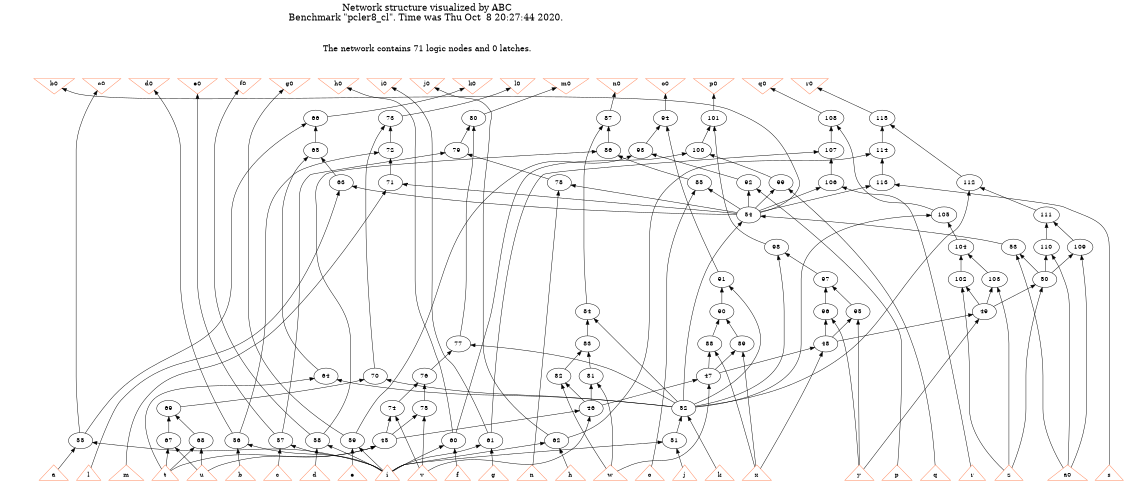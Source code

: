 # Network structure generated by ABC

digraph network {
size = "7.5,10";
center = true;
edge [dir = back];

{
  node [shape = plaintext];
  edge [style = invis];
  LevelTitle1 [label=""];
  LevelTitle2 [label=""];
  Level12 [label = ""];
  Level11 [label = ""];
  Level10 [label = ""];
  Level9 [label = ""];
  Level8 [label = ""];
  Level7 [label = ""];
  Level6 [label = ""];
  Level5 [label = ""];
  Level4 [label = ""];
  Level3 [label = ""];
  Level2 [label = ""];
  Level1 [label = ""];
  Level0 [label = ""];
  LevelTitle1 ->  LevelTitle2 ->  Level12 ->  Level11 ->  Level10 ->  Level9 ->  Level8 ->  Level7 ->  Level6 ->  Level5 ->  Level4 ->  Level3 ->  Level2 ->  Level1 ->  Level0;
}

{
  rank = same;
  LevelTitle1;
  title1 [shape=plaintext,
          fontsize=20,
          fontname = "Times-Roman",
          label="Network structure visualized by ABC\nBenchmark \"pcler8_cl\". Time was Thu Oct  8 20:27:44 2020. "
         ];
}

{
  rank = same;
  LevelTitle2;
  title2 [shape=plaintext,
          fontsize=18,
          fontname = "Times-Roman",
          label="The network contains 71 logic nodes and 0 latches.\n"
         ];
}

{
  rank = same;
  Level12;
  Node28 [label = "b0", shape = invtriangle, color = coral, fillcolor = coral];
  Node29 [label = "c0", shape = invtriangle, color = coral, fillcolor = coral];
  Node30 [label = "d0", shape = invtriangle, color = coral, fillcolor = coral];
  Node31 [label = "e0", shape = invtriangle, color = coral, fillcolor = coral];
  Node32 [label = "f0", shape = invtriangle, color = coral, fillcolor = coral];
  Node33 [label = "g0", shape = invtriangle, color = coral, fillcolor = coral];
  Node34 [label = "h0", shape = invtriangle, color = coral, fillcolor = coral];
  Node35 [label = "i0", shape = invtriangle, color = coral, fillcolor = coral];
  Node36 [label = "j0", shape = invtriangle, color = coral, fillcolor = coral];
  Node37 [label = "k0", shape = invtriangle, color = coral, fillcolor = coral];
  Node38 [label = "l0", shape = invtriangle, color = coral, fillcolor = coral];
  Node39 [label = "m0", shape = invtriangle, color = coral, fillcolor = coral];
  Node40 [label = "n0", shape = invtriangle, color = coral, fillcolor = coral];
  Node41 [label = "o0", shape = invtriangle, color = coral, fillcolor = coral];
  Node42 [label = "p0", shape = invtriangle, color = coral, fillcolor = coral];
  Node43 [label = "q0", shape = invtriangle, color = coral, fillcolor = coral];
  Node44 [label = "r0", shape = invtriangle, color = coral, fillcolor = coral];
}

{
  rank = same;
  Level11;
  Node66 [label = "66\n", shape = ellipse];
  Node73 [label = "73\n", shape = ellipse];
  Node80 [label = "80\n", shape = ellipse];
  Node87 [label = "87\n", shape = ellipse];
  Node94 [label = "94\n", shape = ellipse];
  Node101 [label = "101\n", shape = ellipse];
  Node108 [label = "108\n", shape = ellipse];
  Node115 [label = "115\n", shape = ellipse];
}

{
  rank = same;
  Level10;
  Node65 [label = "65\n", shape = ellipse];
  Node72 [label = "72\n", shape = ellipse];
  Node79 [label = "79\n", shape = ellipse];
  Node86 [label = "86\n", shape = ellipse];
  Node93 [label = "93\n", shape = ellipse];
  Node100 [label = "100\n", shape = ellipse];
  Node107 [label = "107\n", shape = ellipse];
  Node114 [label = "114\n", shape = ellipse];
}

{
  rank = same;
  Level9;
  Node63 [label = "63\n", shape = ellipse];
  Node71 [label = "71\n", shape = ellipse];
  Node78 [label = "78\n", shape = ellipse];
  Node85 [label = "85\n", shape = ellipse];
  Node92 [label = "92\n", shape = ellipse];
  Node99 [label = "99\n", shape = ellipse];
  Node106 [label = "106\n", shape = ellipse];
  Node112 [label = "112\n", shape = ellipse];
  Node113 [label = "113\n", shape = ellipse];
}

{
  rank = same;
  Level8;
  Node54 [label = "54\n", shape = ellipse];
  Node105 [label = "105\n", shape = ellipse];
  Node111 [label = "111\n", shape = ellipse];
}

{
  rank = same;
  Level7;
  Node53 [label = "53\n", shape = ellipse];
  Node98 [label = "98\n", shape = ellipse];
  Node104 [label = "104\n", shape = ellipse];
  Node109 [label = "109\n", shape = ellipse];
  Node110 [label = "110\n", shape = ellipse];
}

{
  rank = same;
  Level6;
  Node50 [label = "50\n", shape = ellipse];
  Node91 [label = "91\n", shape = ellipse];
  Node97 [label = "97\n", shape = ellipse];
  Node102 [label = "102\n", shape = ellipse];
  Node103 [label = "103\n", shape = ellipse];
}

{
  rank = same;
  Level5;
  Node49 [label = "49\n", shape = ellipse];
  Node84 [label = "84\n", shape = ellipse];
  Node90 [label = "90\n", shape = ellipse];
  Node95 [label = "95\n", shape = ellipse];
  Node96 [label = "96\n", shape = ellipse];
}

{
  rank = same;
  Level4;
  Node48 [label = "48\n", shape = ellipse];
  Node77 [label = "77\n", shape = ellipse];
  Node83 [label = "83\n", shape = ellipse];
  Node88 [label = "88\n", shape = ellipse];
  Node89 [label = "89\n", shape = ellipse];
}

{
  rank = same;
  Level3;
  Node47 [label = "47\n", shape = ellipse];
  Node64 [label = "64\n", shape = ellipse];
  Node70 [label = "70\n", shape = ellipse];
  Node76 [label = "76\n", shape = ellipse];
  Node81 [label = "81\n", shape = ellipse];
  Node82 [label = "82\n", shape = ellipse];
}

{
  rank = same;
  Level2;
  Node46 [label = "46\n", shape = ellipse];
  Node52 [label = "52\n", shape = ellipse];
  Node69 [label = "69\n", shape = ellipse];
  Node74 [label = "74\n", shape = ellipse];
  Node75 [label = "75\n", shape = ellipse];
}

{
  rank = same;
  Level1;
  Node45 [label = "45\n", shape = ellipse];
  Node51 [label = "51\n", shape = ellipse];
  Node55 [label = "55\n", shape = ellipse];
  Node56 [label = "56\n", shape = ellipse];
  Node57 [label = "57\n", shape = ellipse];
  Node58 [label = "58\n", shape = ellipse];
  Node59 [label = "59\n", shape = ellipse];
  Node60 [label = "60\n", shape = ellipse];
  Node61 [label = "61\n", shape = ellipse];
  Node62 [label = "62\n", shape = ellipse];
  Node67 [label = "67\n", shape = ellipse];
  Node68 [label = "68\n", shape = ellipse];
}

{
  rank = same;
  Level0;
  Node1 [label = "a", shape = triangle, color = coral, fillcolor = coral];
  Node2 [label = "b", shape = triangle, color = coral, fillcolor = coral];
  Node3 [label = "c", shape = triangle, color = coral, fillcolor = coral];
  Node4 [label = "d", shape = triangle, color = coral, fillcolor = coral];
  Node5 [label = "e", shape = triangle, color = coral, fillcolor = coral];
  Node6 [label = "f", shape = triangle, color = coral, fillcolor = coral];
  Node7 [label = "g", shape = triangle, color = coral, fillcolor = coral];
  Node8 [label = "h", shape = triangle, color = coral, fillcolor = coral];
  Node9 [label = "i", shape = triangle, color = coral, fillcolor = coral];
  Node10 [label = "j", shape = triangle, color = coral, fillcolor = coral];
  Node11 [label = "k", shape = triangle, color = coral, fillcolor = coral];
  Node12 [label = "l", shape = triangle, color = coral, fillcolor = coral];
  Node13 [label = "m", shape = triangle, color = coral, fillcolor = coral];
  Node14 [label = "n", shape = triangle, color = coral, fillcolor = coral];
  Node15 [label = "o", shape = triangle, color = coral, fillcolor = coral];
  Node16 [label = "p", shape = triangle, color = coral, fillcolor = coral];
  Node17 [label = "q", shape = triangle, color = coral, fillcolor = coral];
  Node18 [label = "r", shape = triangle, color = coral, fillcolor = coral];
  Node19 [label = "s", shape = triangle, color = coral, fillcolor = coral];
  Node20 [label = "t", shape = triangle, color = coral, fillcolor = coral];
  Node21 [label = "u", shape = triangle, color = coral, fillcolor = coral];
  Node22 [label = "v", shape = triangle, color = coral, fillcolor = coral];
  Node23 [label = "w", shape = triangle, color = coral, fillcolor = coral];
  Node24 [label = "x", shape = triangle, color = coral, fillcolor = coral];
  Node25 [label = "y", shape = triangle, color = coral, fillcolor = coral];
  Node26 [label = "z", shape = triangle, color = coral, fillcolor = coral];
  Node27 [label = "a0", shape = triangle, color = coral, fillcolor = coral];
}

title1 -> title2 [style = invis];
title2 -> Node28 [style = invis];
title2 -> Node29 [style = invis];
title2 -> Node30 [style = invis];
title2 -> Node31 [style = invis];
title2 -> Node32 [style = invis];
title2 -> Node33 [style = invis];
title2 -> Node34 [style = invis];
title2 -> Node35 [style = invis];
title2 -> Node36 [style = invis];
title2 -> Node37 [style = invis];
title2 -> Node38 [style = invis];
title2 -> Node39 [style = invis];
title2 -> Node40 [style = invis];
title2 -> Node41 [style = invis];
title2 -> Node42 [style = invis];
title2 -> Node43 [style = invis];
title2 -> Node44 [style = invis];
Node28 -> Node29 [style = invis];
Node29 -> Node30 [style = invis];
Node30 -> Node31 [style = invis];
Node31 -> Node32 [style = invis];
Node32 -> Node33 [style = invis];
Node33 -> Node34 [style = invis];
Node34 -> Node35 [style = invis];
Node35 -> Node36 [style = invis];
Node36 -> Node37 [style = invis];
Node37 -> Node38 [style = invis];
Node38 -> Node39 [style = invis];
Node39 -> Node40 [style = invis];
Node40 -> Node41 [style = invis];
Node41 -> Node42 [style = invis];
Node42 -> Node43 [style = invis];
Node43 -> Node44 [style = invis];
Node28 -> Node54 [style = solid];
Node29 -> Node55 [style = solid];
Node30 -> Node56 [style = solid];
Node31 -> Node57 [style = solid];
Node32 -> Node58 [style = solid];
Node33 -> Node59 [style = solid];
Node34 -> Node60 [style = solid];
Node35 -> Node61 [style = solid];
Node36 -> Node62 [style = solid];
Node37 -> Node66 [style = solid];
Node38 -> Node73 [style = solid];
Node39 -> Node80 [style = solid];
Node40 -> Node87 [style = solid];
Node41 -> Node94 [style = solid];
Node42 -> Node101 [style = solid];
Node43 -> Node108 [style = solid];
Node44 -> Node115 [style = solid];
Node45 -> Node20 [style = solid];
Node45 -> Node21 [style = solid];
Node46 -> Node22 [style = solid];
Node46 -> Node45 [style = solid];
Node47 -> Node23 [style = solid];
Node47 -> Node46 [style = solid];
Node48 -> Node24 [style = solid];
Node48 -> Node47 [style = solid];
Node49 -> Node25 [style = solid];
Node49 -> Node48 [style = solid];
Node50 -> Node26 [style = solid];
Node50 -> Node49 [style = solid];
Node51 -> Node9 [style = solid];
Node51 -> Node10 [style = solid];
Node52 -> Node11 [style = solid];
Node52 -> Node51 [style = solid];
Node53 -> Node27 [style = solid];
Node53 -> Node50 [style = solid];
Node54 -> Node52 [style = solid];
Node54 -> Node53 [style = solid];
Node55 -> Node1 [style = solid];
Node55 -> Node9 [style = solid];
Node56 -> Node2 [style = solid];
Node56 -> Node9 [style = solid];
Node57 -> Node3 [style = solid];
Node57 -> Node9 [style = solid];
Node58 -> Node4 [style = solid];
Node58 -> Node9 [style = solid];
Node59 -> Node5 [style = solid];
Node59 -> Node9 [style = solid];
Node60 -> Node6 [style = solid];
Node60 -> Node9 [style = solid];
Node61 -> Node7 [style = solid];
Node61 -> Node9 [style = solid];
Node62 -> Node8 [style = solid];
Node62 -> Node9 [style = solid];
Node63 -> Node12 [style = solid];
Node63 -> Node54 [style = solid];
Node64 -> Node20 [style = solid];
Node64 -> Node52 [style = solid];
Node65 -> Node63 [style = solid];
Node65 -> Node64 [style = solid];
Node66 -> Node55 [style = solid];
Node66 -> Node65 [style = solid];
Node67 -> Node20 [style = solid];
Node67 -> Node21 [style = solid];
Node68 -> Node20 [style = solid];
Node68 -> Node21 [style = solid];
Node69 -> Node67 [style = solid];
Node69 -> Node68 [style = solid];
Node70 -> Node52 [style = solid];
Node70 -> Node69 [style = solid];
Node71 -> Node13 [style = solid];
Node71 -> Node54 [style = solid];
Node72 -> Node56 [style = solid];
Node72 -> Node71 [style = solid];
Node73 -> Node70 [style = solid];
Node73 -> Node72 [style = solid];
Node74 -> Node22 [style = solid];
Node74 -> Node45 [style = solid];
Node75 -> Node22 [style = solid];
Node75 -> Node45 [style = solid];
Node76 -> Node74 [style = solid];
Node76 -> Node75 [style = solid];
Node77 -> Node52 [style = solid];
Node77 -> Node76 [style = solid];
Node78 -> Node14 [style = solid];
Node78 -> Node54 [style = solid];
Node79 -> Node57 [style = solid];
Node79 -> Node78 [style = solid];
Node80 -> Node77 [style = solid];
Node80 -> Node79 [style = solid];
Node81 -> Node23 [style = solid];
Node81 -> Node46 [style = solid];
Node82 -> Node23 [style = solid];
Node82 -> Node46 [style = solid];
Node83 -> Node81 [style = solid];
Node83 -> Node82 [style = solid];
Node84 -> Node52 [style = solid];
Node84 -> Node83 [style = solid];
Node85 -> Node15 [style = solid];
Node85 -> Node54 [style = solid];
Node86 -> Node58 [style = solid];
Node86 -> Node85 [style = solid];
Node87 -> Node84 [style = solid];
Node87 -> Node86 [style = solid];
Node88 -> Node24 [style = solid];
Node88 -> Node47 [style = solid];
Node89 -> Node24 [style = solid];
Node89 -> Node47 [style = solid];
Node90 -> Node88 [style = solid];
Node90 -> Node89 [style = solid];
Node91 -> Node52 [style = solid];
Node91 -> Node90 [style = solid];
Node92 -> Node16 [style = solid];
Node92 -> Node54 [style = solid];
Node93 -> Node59 [style = solid];
Node93 -> Node92 [style = solid];
Node94 -> Node91 [style = solid];
Node94 -> Node93 [style = solid];
Node95 -> Node25 [style = solid];
Node95 -> Node48 [style = solid];
Node96 -> Node25 [style = solid];
Node96 -> Node48 [style = solid];
Node97 -> Node95 [style = solid];
Node97 -> Node96 [style = solid];
Node98 -> Node52 [style = solid];
Node98 -> Node97 [style = solid];
Node99 -> Node17 [style = solid];
Node99 -> Node54 [style = solid];
Node100 -> Node60 [style = solid];
Node100 -> Node99 [style = solid];
Node101 -> Node98 [style = solid];
Node101 -> Node100 [style = solid];
Node102 -> Node26 [style = solid];
Node102 -> Node49 [style = solid];
Node103 -> Node26 [style = solid];
Node103 -> Node49 [style = solid];
Node104 -> Node102 [style = solid];
Node104 -> Node103 [style = solid];
Node105 -> Node52 [style = solid];
Node105 -> Node104 [style = solid];
Node106 -> Node18 [style = solid];
Node106 -> Node54 [style = solid];
Node107 -> Node61 [style = solid];
Node107 -> Node106 [style = solid];
Node108 -> Node105 [style = solid];
Node108 -> Node107 [style = solid];
Node109 -> Node27 [style = solid];
Node109 -> Node50 [style = solid];
Node110 -> Node27 [style = solid];
Node110 -> Node50 [style = solid];
Node111 -> Node109 [style = solid];
Node111 -> Node110 [style = solid];
Node112 -> Node52 [style = solid];
Node112 -> Node111 [style = solid];
Node113 -> Node19 [style = solid];
Node113 -> Node54 [style = solid];
Node114 -> Node62 [style = solid];
Node114 -> Node113 [style = solid];
Node115 -> Node112 [style = solid];
Node115 -> Node114 [style = solid];
}

